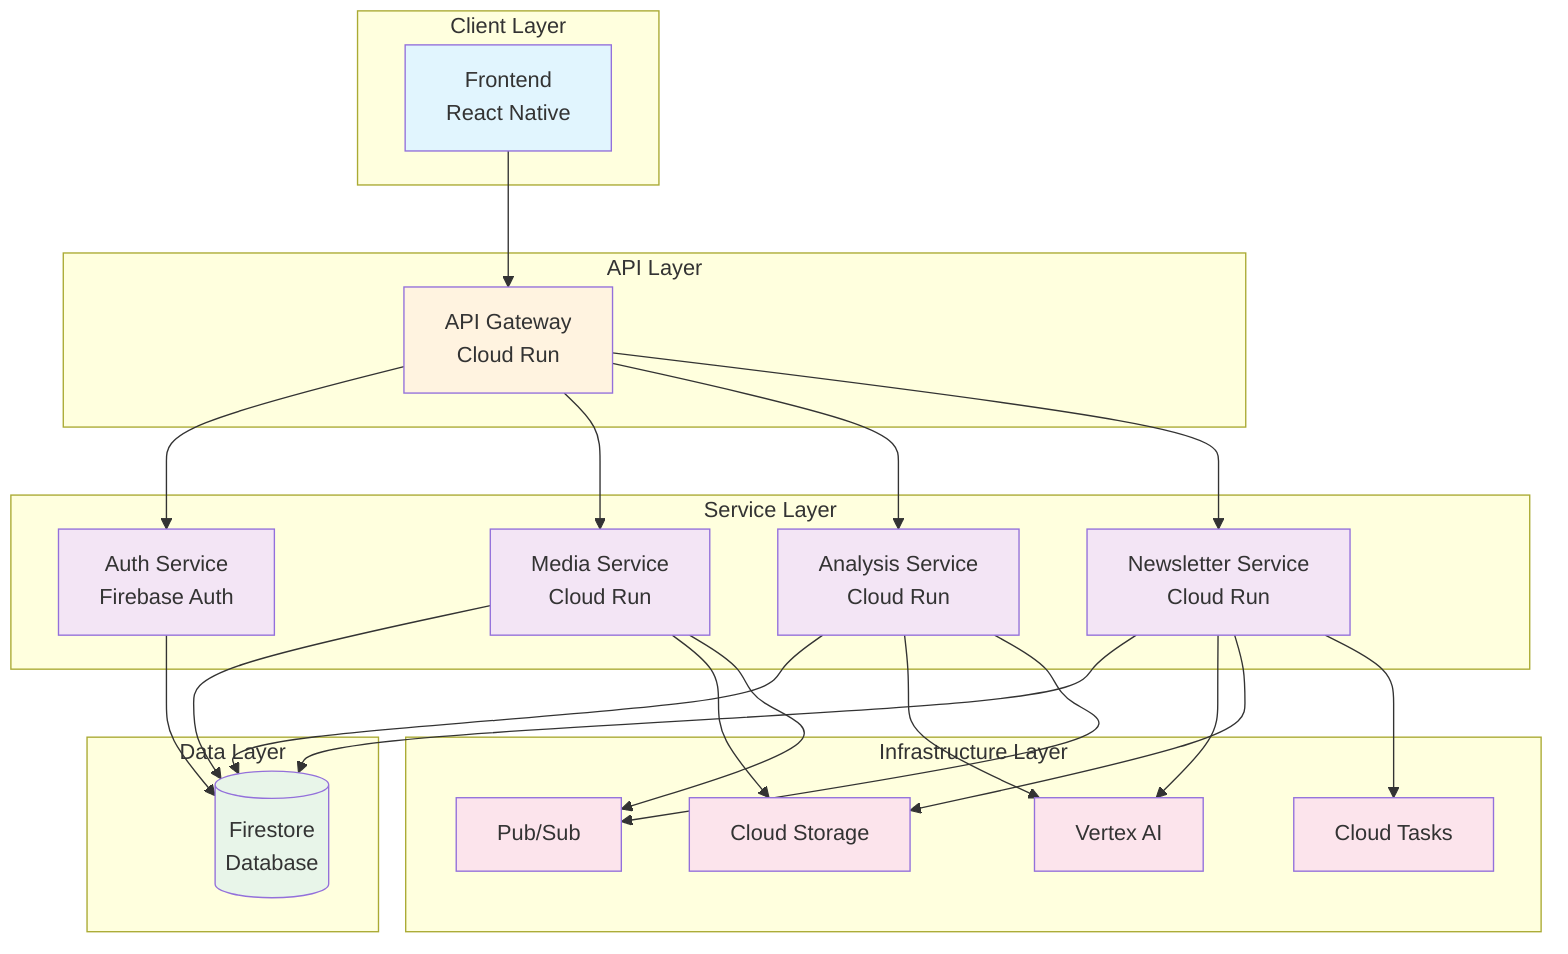 graph TB
    subgraph "Client Layer"
        FE[Frontend<br/>React Native]
    end
    
    subgraph "API Layer"
        GW[API Gateway<br/>Cloud Run]
    end
    
    subgraph "Service Layer"
        AUTH[Auth Service<br/>Firebase Auth]
        MEDIA[Media Service<br/>Cloud Run]
        ANALYSIS[Analysis Service<br/>Cloud Run]
        NEWS[Newsletter Service<br/>Cloud Run]
    end
    
    subgraph "Data Layer"
        FS[(Firestore<br/>Database)]
    end
    
    subgraph "Infrastructure Layer"
        CS[Cloud Storage]
        VAI[Vertex AI]
        CT[Cloud Tasks]
        PS[Pub/Sub]
    end
    
    FE --> GW
    GW --> AUTH
    GW --> MEDIA
    GW --> ANALYSIS
    GW --> NEWS
    
    AUTH --> FS
    MEDIA --> FS
    MEDIA --> CS
    MEDIA --> PS
    ANALYSIS --> FS
    ANALYSIS --> VAI
    ANALYSIS --> PS
    NEWS --> FS
    NEWS --> VAI
    NEWS --> CS
    NEWS --> CT
    
    style FE fill:#e1f5fe
    style GW fill:#fff3e0
    style AUTH fill:#f3e5f5
    style MEDIA fill:#f3e5f5
    style ANALYSIS fill:#f3e5f5
    style NEWS fill:#f3e5f5
    style FS fill:#e8f5e9
    style CS fill:#fce4ec
    style VAI fill:#fce4ec
    style CT fill:#fce4ec
    style PS fill:#fce4ec